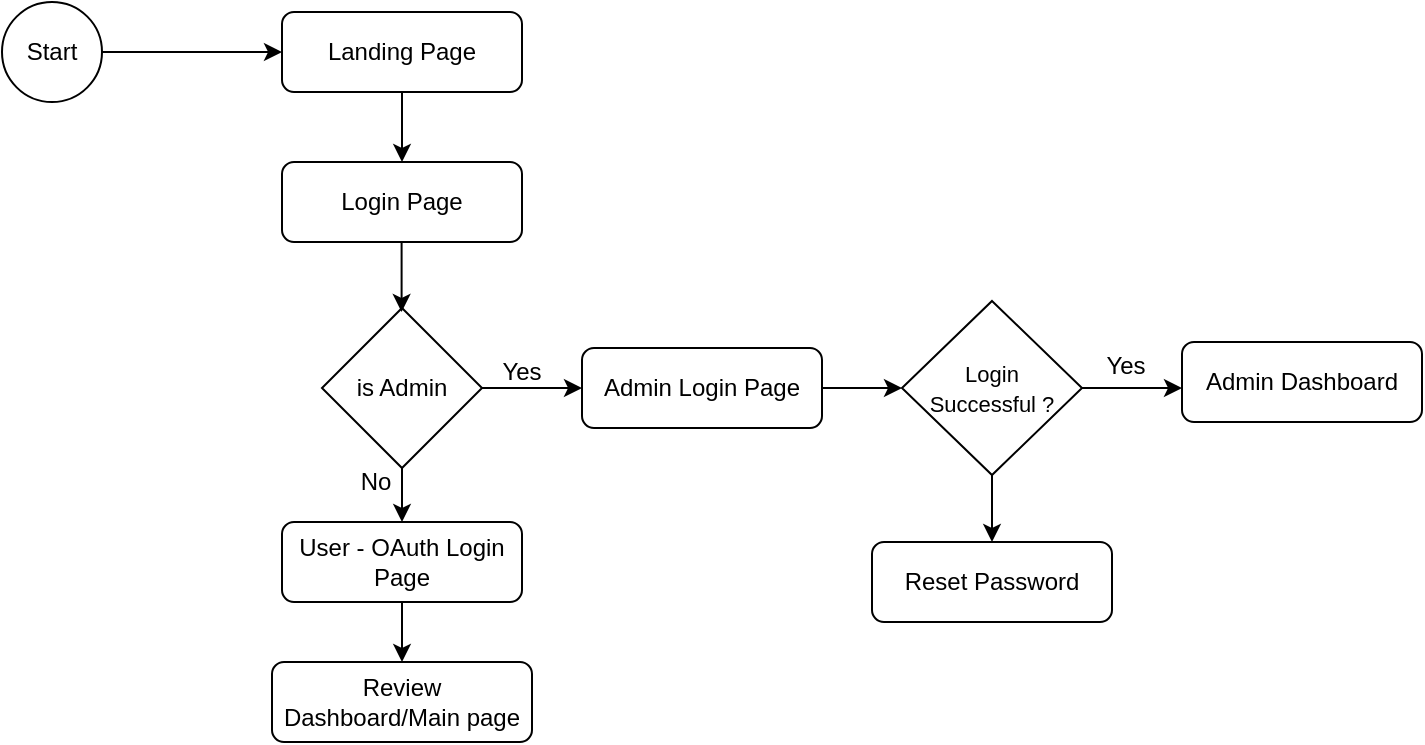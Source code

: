 <mxfile version="24.8.8">
  <diagram name="Page-1" id="15pmQjvzWVOdWkpq9kxC">
    <mxGraphModel dx="875" dy="479" grid="1" gridSize="10" guides="1" tooltips="1" connect="1" arrows="1" fold="1" page="1" pageScale="1" pageWidth="850" pageHeight="1100" math="0" shadow="0">
      <root>
        <mxCell id="0" />
        <mxCell id="1" parent="0" />
        <mxCell id="b2aNk2pkw3YLbQkPUHE_-1" value="Start" style="ellipse;whiteSpace=wrap;html=1;aspect=fixed;" vertex="1" parent="1">
          <mxGeometry x="70" y="90" width="50" height="50" as="geometry" />
        </mxCell>
        <mxCell id="b2aNk2pkw3YLbQkPUHE_-3" value="Landing Page" style="rounded=1;whiteSpace=wrap;html=1;fillColor=none;" vertex="1" parent="1">
          <mxGeometry x="210" y="95" width="120" height="40" as="geometry" />
        </mxCell>
        <mxCell id="b2aNk2pkw3YLbQkPUHE_-4" value="" style="endArrow=classic;html=1;rounded=0;entryX=0;entryY=0.5;entryDx=0;entryDy=0;exitX=1;exitY=0.5;exitDx=0;exitDy=0;" edge="1" parent="1" source="b2aNk2pkw3YLbQkPUHE_-1" target="b2aNk2pkw3YLbQkPUHE_-3">
          <mxGeometry width="50" height="50" relative="1" as="geometry">
            <mxPoint x="120" y="120" as="sourcePoint" />
            <mxPoint x="170" y="70" as="targetPoint" />
          </mxGeometry>
        </mxCell>
        <mxCell id="b2aNk2pkw3YLbQkPUHE_-5" value="" style="endArrow=classic;html=1;rounded=0;exitX=0.5;exitY=1;exitDx=0;exitDy=0;" edge="1" parent="1" source="b2aNk2pkw3YLbQkPUHE_-3">
          <mxGeometry width="50" height="50" relative="1" as="geometry">
            <mxPoint x="260" y="180" as="sourcePoint" />
            <mxPoint x="270" y="170" as="targetPoint" />
          </mxGeometry>
        </mxCell>
        <mxCell id="b2aNk2pkw3YLbQkPUHE_-6" value="Login Page" style="rounded=1;whiteSpace=wrap;html=1;fillColor=none;" vertex="1" parent="1">
          <mxGeometry x="210" y="170" width="120" height="40" as="geometry" />
        </mxCell>
        <mxCell id="b2aNk2pkw3YLbQkPUHE_-7" value="" style="endArrow=classic;html=1;rounded=0;exitX=0.5;exitY=1;exitDx=0;exitDy=0;" edge="1" parent="1">
          <mxGeometry width="50" height="50" relative="1" as="geometry">
            <mxPoint x="269.8" y="210" as="sourcePoint" />
            <mxPoint x="269.8" y="245" as="targetPoint" />
          </mxGeometry>
        </mxCell>
        <mxCell id="b2aNk2pkw3YLbQkPUHE_-9" style="edgeStyle=orthogonalEdgeStyle;rounded=0;orthogonalLoop=1;jettySize=auto;html=1;" edge="1" parent="1" source="b2aNk2pkw3YLbQkPUHE_-8">
          <mxGeometry relative="1" as="geometry">
            <mxPoint x="360" y="283" as="targetPoint" />
          </mxGeometry>
        </mxCell>
        <mxCell id="b2aNk2pkw3YLbQkPUHE_-12" style="edgeStyle=orthogonalEdgeStyle;rounded=0;orthogonalLoop=1;jettySize=auto;html=1;" edge="1" parent="1" source="b2aNk2pkw3YLbQkPUHE_-8">
          <mxGeometry relative="1" as="geometry">
            <mxPoint x="270" y="350" as="targetPoint" />
          </mxGeometry>
        </mxCell>
        <mxCell id="b2aNk2pkw3YLbQkPUHE_-8" value="is Admin" style="rhombus;whiteSpace=wrap;html=1;fillColor=none;" vertex="1" parent="1">
          <mxGeometry x="230" y="243" width="80" height="80" as="geometry" />
        </mxCell>
        <mxCell id="b2aNk2pkw3YLbQkPUHE_-17" style="edgeStyle=orthogonalEdgeStyle;rounded=0;orthogonalLoop=1;jettySize=auto;html=1;" edge="1" parent="1" source="b2aNk2pkw3YLbQkPUHE_-10">
          <mxGeometry relative="1" as="geometry">
            <mxPoint x="520" y="283" as="targetPoint" />
          </mxGeometry>
        </mxCell>
        <mxCell id="b2aNk2pkw3YLbQkPUHE_-10" value="Admin Login Page" style="rounded=1;whiteSpace=wrap;html=1;fillColor=none;" vertex="1" parent="1">
          <mxGeometry x="360" y="263" width="120" height="40" as="geometry" />
        </mxCell>
        <mxCell id="b2aNk2pkw3YLbQkPUHE_-11" value="Yes" style="text;html=1;align=center;verticalAlign=middle;whiteSpace=wrap;rounded=0;" vertex="1" parent="1">
          <mxGeometry x="300" y="260" width="60" height="30" as="geometry" />
        </mxCell>
        <mxCell id="b2aNk2pkw3YLbQkPUHE_-14" style="edgeStyle=orthogonalEdgeStyle;rounded=0;orthogonalLoop=1;jettySize=auto;html=1;" edge="1" parent="1" source="b2aNk2pkw3YLbQkPUHE_-13">
          <mxGeometry relative="1" as="geometry">
            <mxPoint x="270" y="420" as="targetPoint" />
          </mxGeometry>
        </mxCell>
        <mxCell id="b2aNk2pkw3YLbQkPUHE_-13" value="User - OAuth Login Page" style="rounded=1;whiteSpace=wrap;html=1;fillColor=none;" vertex="1" parent="1">
          <mxGeometry x="210" y="350" width="120" height="40" as="geometry" />
        </mxCell>
        <mxCell id="b2aNk2pkw3YLbQkPUHE_-15" value="Review Dashboard/Main page" style="rounded=1;whiteSpace=wrap;html=1;fillColor=none;" vertex="1" parent="1">
          <mxGeometry x="205" y="420" width="130" height="40" as="geometry" />
        </mxCell>
        <mxCell id="b2aNk2pkw3YLbQkPUHE_-16" value="No" style="text;html=1;align=center;verticalAlign=middle;whiteSpace=wrap;rounded=0;" vertex="1" parent="1">
          <mxGeometry x="227" y="315" width="60" height="30" as="geometry" />
        </mxCell>
        <mxCell id="b2aNk2pkw3YLbQkPUHE_-18" value="Admin Dashboard" style="rounded=1;whiteSpace=wrap;html=1;fillColor=none;" vertex="1" parent="1">
          <mxGeometry x="660" y="260" width="120" height="40" as="geometry" />
        </mxCell>
        <mxCell id="b2aNk2pkw3YLbQkPUHE_-22" style="edgeStyle=orthogonalEdgeStyle;rounded=0;orthogonalLoop=1;jettySize=auto;html=1;" edge="1" parent="1" source="b2aNk2pkw3YLbQkPUHE_-19">
          <mxGeometry relative="1" as="geometry">
            <mxPoint x="660" y="283" as="targetPoint" />
          </mxGeometry>
        </mxCell>
        <mxCell id="b2aNk2pkw3YLbQkPUHE_-23" style="edgeStyle=orthogonalEdgeStyle;rounded=0;orthogonalLoop=1;jettySize=auto;html=1;" edge="1" parent="1" source="b2aNk2pkw3YLbQkPUHE_-19">
          <mxGeometry relative="1" as="geometry">
            <mxPoint x="565" y="360" as="targetPoint" />
          </mxGeometry>
        </mxCell>
        <mxCell id="b2aNk2pkw3YLbQkPUHE_-19" value="&lt;font style=&quot;font-size: 11px;&quot;&gt;Login &lt;br&gt;Successful ?&lt;/font&gt;" style="rhombus;whiteSpace=wrap;html=1;fillColor=none;" vertex="1" parent="1">
          <mxGeometry x="520" y="239.5" width="90" height="87" as="geometry" />
        </mxCell>
        <mxCell id="b2aNk2pkw3YLbQkPUHE_-20" value="Yes" style="text;html=1;align=center;verticalAlign=middle;whiteSpace=wrap;rounded=0;" vertex="1" parent="1">
          <mxGeometry x="602" y="257" width="60" height="30" as="geometry" />
        </mxCell>
        <mxCell id="b2aNk2pkw3YLbQkPUHE_-24" value="Reset Password" style="rounded=1;whiteSpace=wrap;html=1;fillColor=none;" vertex="1" parent="1">
          <mxGeometry x="505" y="360" width="120" height="40" as="geometry" />
        </mxCell>
      </root>
    </mxGraphModel>
  </diagram>
</mxfile>
